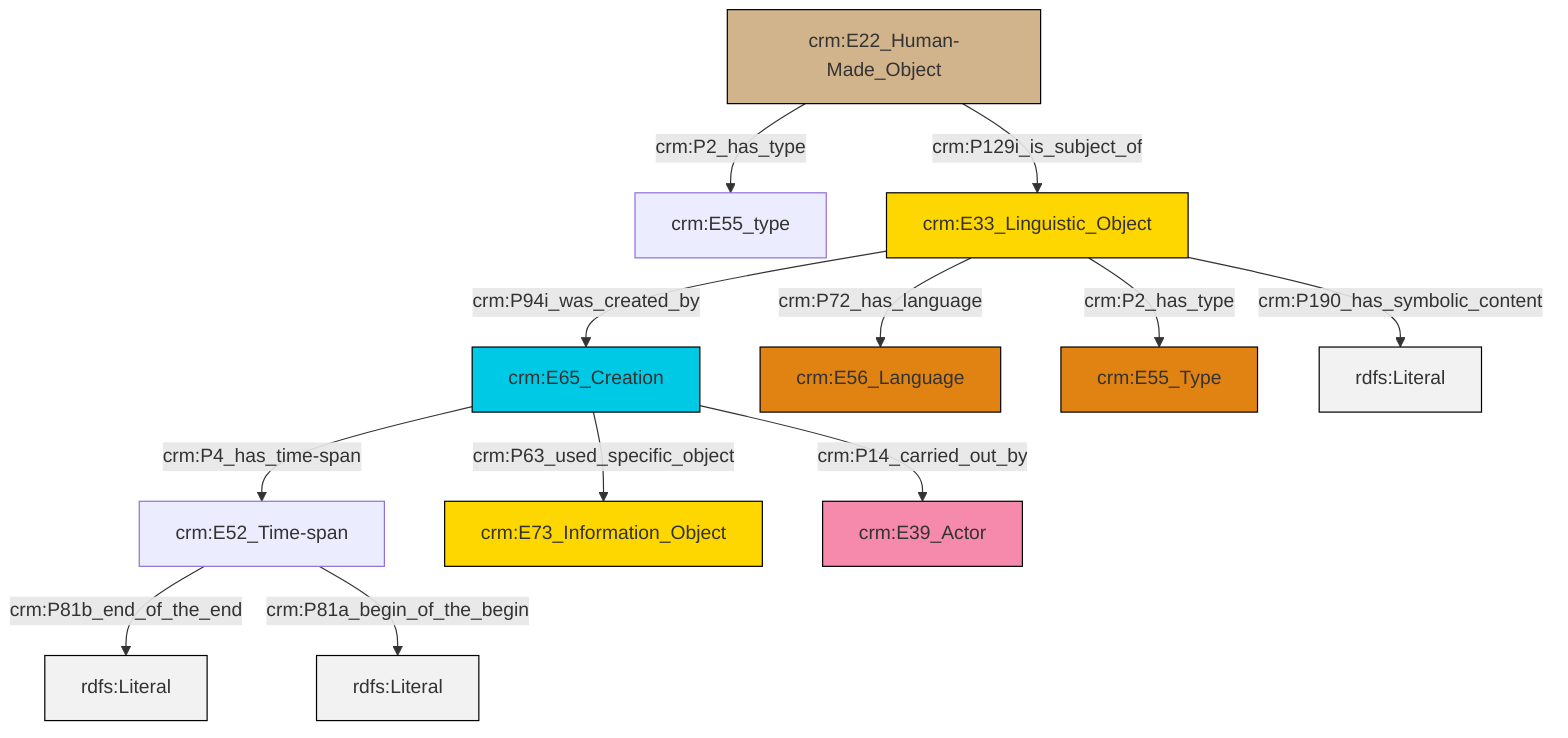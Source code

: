 graph TD
classDef Literal fill:#f2f2f2,stroke:#000000;
classDef CRM_Entity fill:#FFFFFF,stroke:#000000;
classDef Temporal_Entity fill:#00C9E6, stroke:#000000;
classDef Type fill:#E18312, stroke:#000000;
classDef Time-Span fill:#2C9C91, stroke:#000000;
classDef Appellation fill:#FFEB7F, stroke:#000000;
classDef Place fill:#008836, stroke:#000000;
classDef Persistent_Item fill:#B266B2, stroke:#000000;
classDef Conceptual_Object fill:#FFD700, stroke:#000000;
classDef Physical_Thing fill:#D2B48C, stroke:#000000;
classDef Actor fill:#f58aad, stroke:#000000;
classDef PC_Classes fill:#4ce600, stroke:#000000;
classDef Multi fill:#cccccc,stroke:#000000;

2["crm:E52_Time-span"]:::Default -->|crm:P81b_end_of_the_end| 6[rdfs:Literal]:::Literal
9["crm:E22_Human-Made_Object"]:::Physical_Thing -->|crm:P2_has_type| 10["crm:E55_type"]:::Default
0["crm:E65_Creation"]:::Temporal_Entity -->|crm:P4_has_time-span| 2["crm:E52_Time-span"]:::Default
15["crm:E33_Linguistic_Object"]:::Conceptual_Object -->|crm:P94i_was_created_by| 0["crm:E65_Creation"]:::Temporal_Entity
15["crm:E33_Linguistic_Object"]:::Conceptual_Object -->|crm:P2_has_type| 11["crm:E55_Type"]:::Type
9["crm:E22_Human-Made_Object"]:::Physical_Thing -->|crm:P129i_is_subject_of| 15["crm:E33_Linguistic_Object"]:::Conceptual_Object
15["crm:E33_Linguistic_Object"]:::Conceptual_Object -->|crm:P72_has_language| 7["crm:E56_Language"]:::Type
15["crm:E33_Linguistic_Object"]:::Conceptual_Object -->|crm:P190_has_symbolic_content| 19[rdfs:Literal]:::Literal
0["crm:E65_Creation"]:::Temporal_Entity -->|crm:P63_used_specific_object| 4["crm:E73_Information_Object"]:::Conceptual_Object
2["crm:E52_Time-span"]:::Default -->|crm:P81a_begin_of_the_begin| 20[rdfs:Literal]:::Literal
0["crm:E65_Creation"]:::Temporal_Entity -->|crm:P14_carried_out_by| 13["crm:E39_Actor"]:::Actor